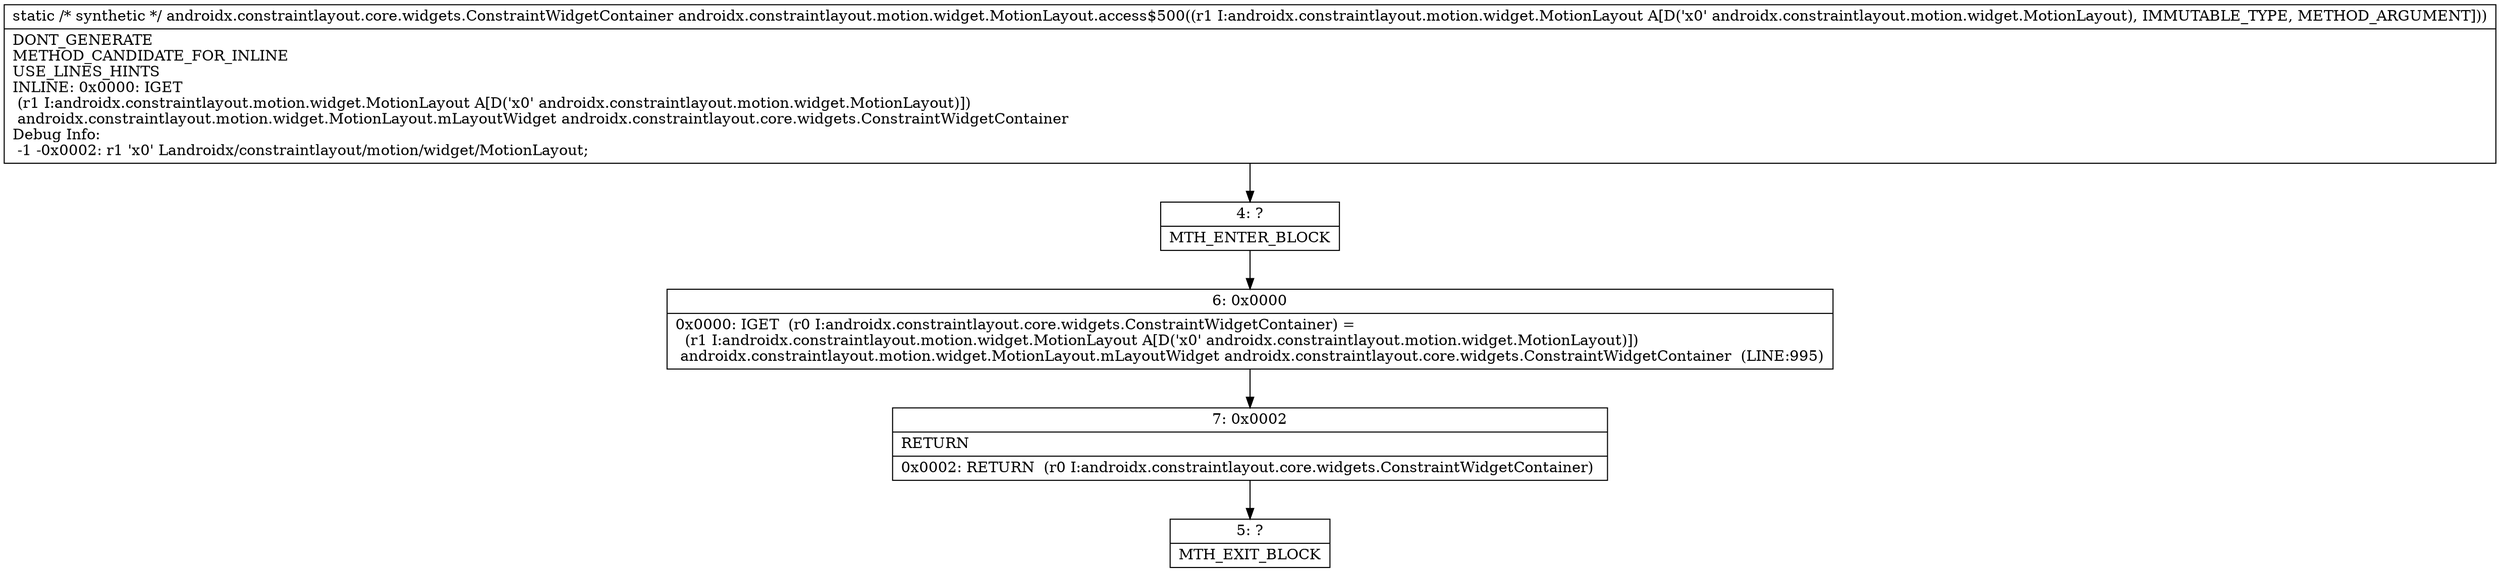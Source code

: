 digraph "CFG forandroidx.constraintlayout.motion.widget.MotionLayout.access$500(Landroidx\/constraintlayout\/motion\/widget\/MotionLayout;)Landroidx\/constraintlayout\/core\/widgets\/ConstraintWidgetContainer;" {
Node_4 [shape=record,label="{4\:\ ?|MTH_ENTER_BLOCK\l}"];
Node_6 [shape=record,label="{6\:\ 0x0000|0x0000: IGET  (r0 I:androidx.constraintlayout.core.widgets.ConstraintWidgetContainer) = \l  (r1 I:androidx.constraintlayout.motion.widget.MotionLayout A[D('x0' androidx.constraintlayout.motion.widget.MotionLayout)])\l androidx.constraintlayout.motion.widget.MotionLayout.mLayoutWidget androidx.constraintlayout.core.widgets.ConstraintWidgetContainer  (LINE:995)\l}"];
Node_7 [shape=record,label="{7\:\ 0x0002|RETURN\l|0x0002: RETURN  (r0 I:androidx.constraintlayout.core.widgets.ConstraintWidgetContainer) \l}"];
Node_5 [shape=record,label="{5\:\ ?|MTH_EXIT_BLOCK\l}"];
MethodNode[shape=record,label="{static \/* synthetic *\/ androidx.constraintlayout.core.widgets.ConstraintWidgetContainer androidx.constraintlayout.motion.widget.MotionLayout.access$500((r1 I:androidx.constraintlayout.motion.widget.MotionLayout A[D('x0' androidx.constraintlayout.motion.widget.MotionLayout), IMMUTABLE_TYPE, METHOD_ARGUMENT]))  | DONT_GENERATE\lMETHOD_CANDIDATE_FOR_INLINE\lUSE_LINES_HINTS\lINLINE: 0x0000: IGET  \l  (r1 I:androidx.constraintlayout.motion.widget.MotionLayout A[D('x0' androidx.constraintlayout.motion.widget.MotionLayout)])\l androidx.constraintlayout.motion.widget.MotionLayout.mLayoutWidget androidx.constraintlayout.core.widgets.ConstraintWidgetContainer\lDebug Info:\l  \-1 \-0x0002: r1 'x0' Landroidx\/constraintlayout\/motion\/widget\/MotionLayout;\l}"];
MethodNode -> Node_4;Node_4 -> Node_6;
Node_6 -> Node_7;
Node_7 -> Node_5;
}

